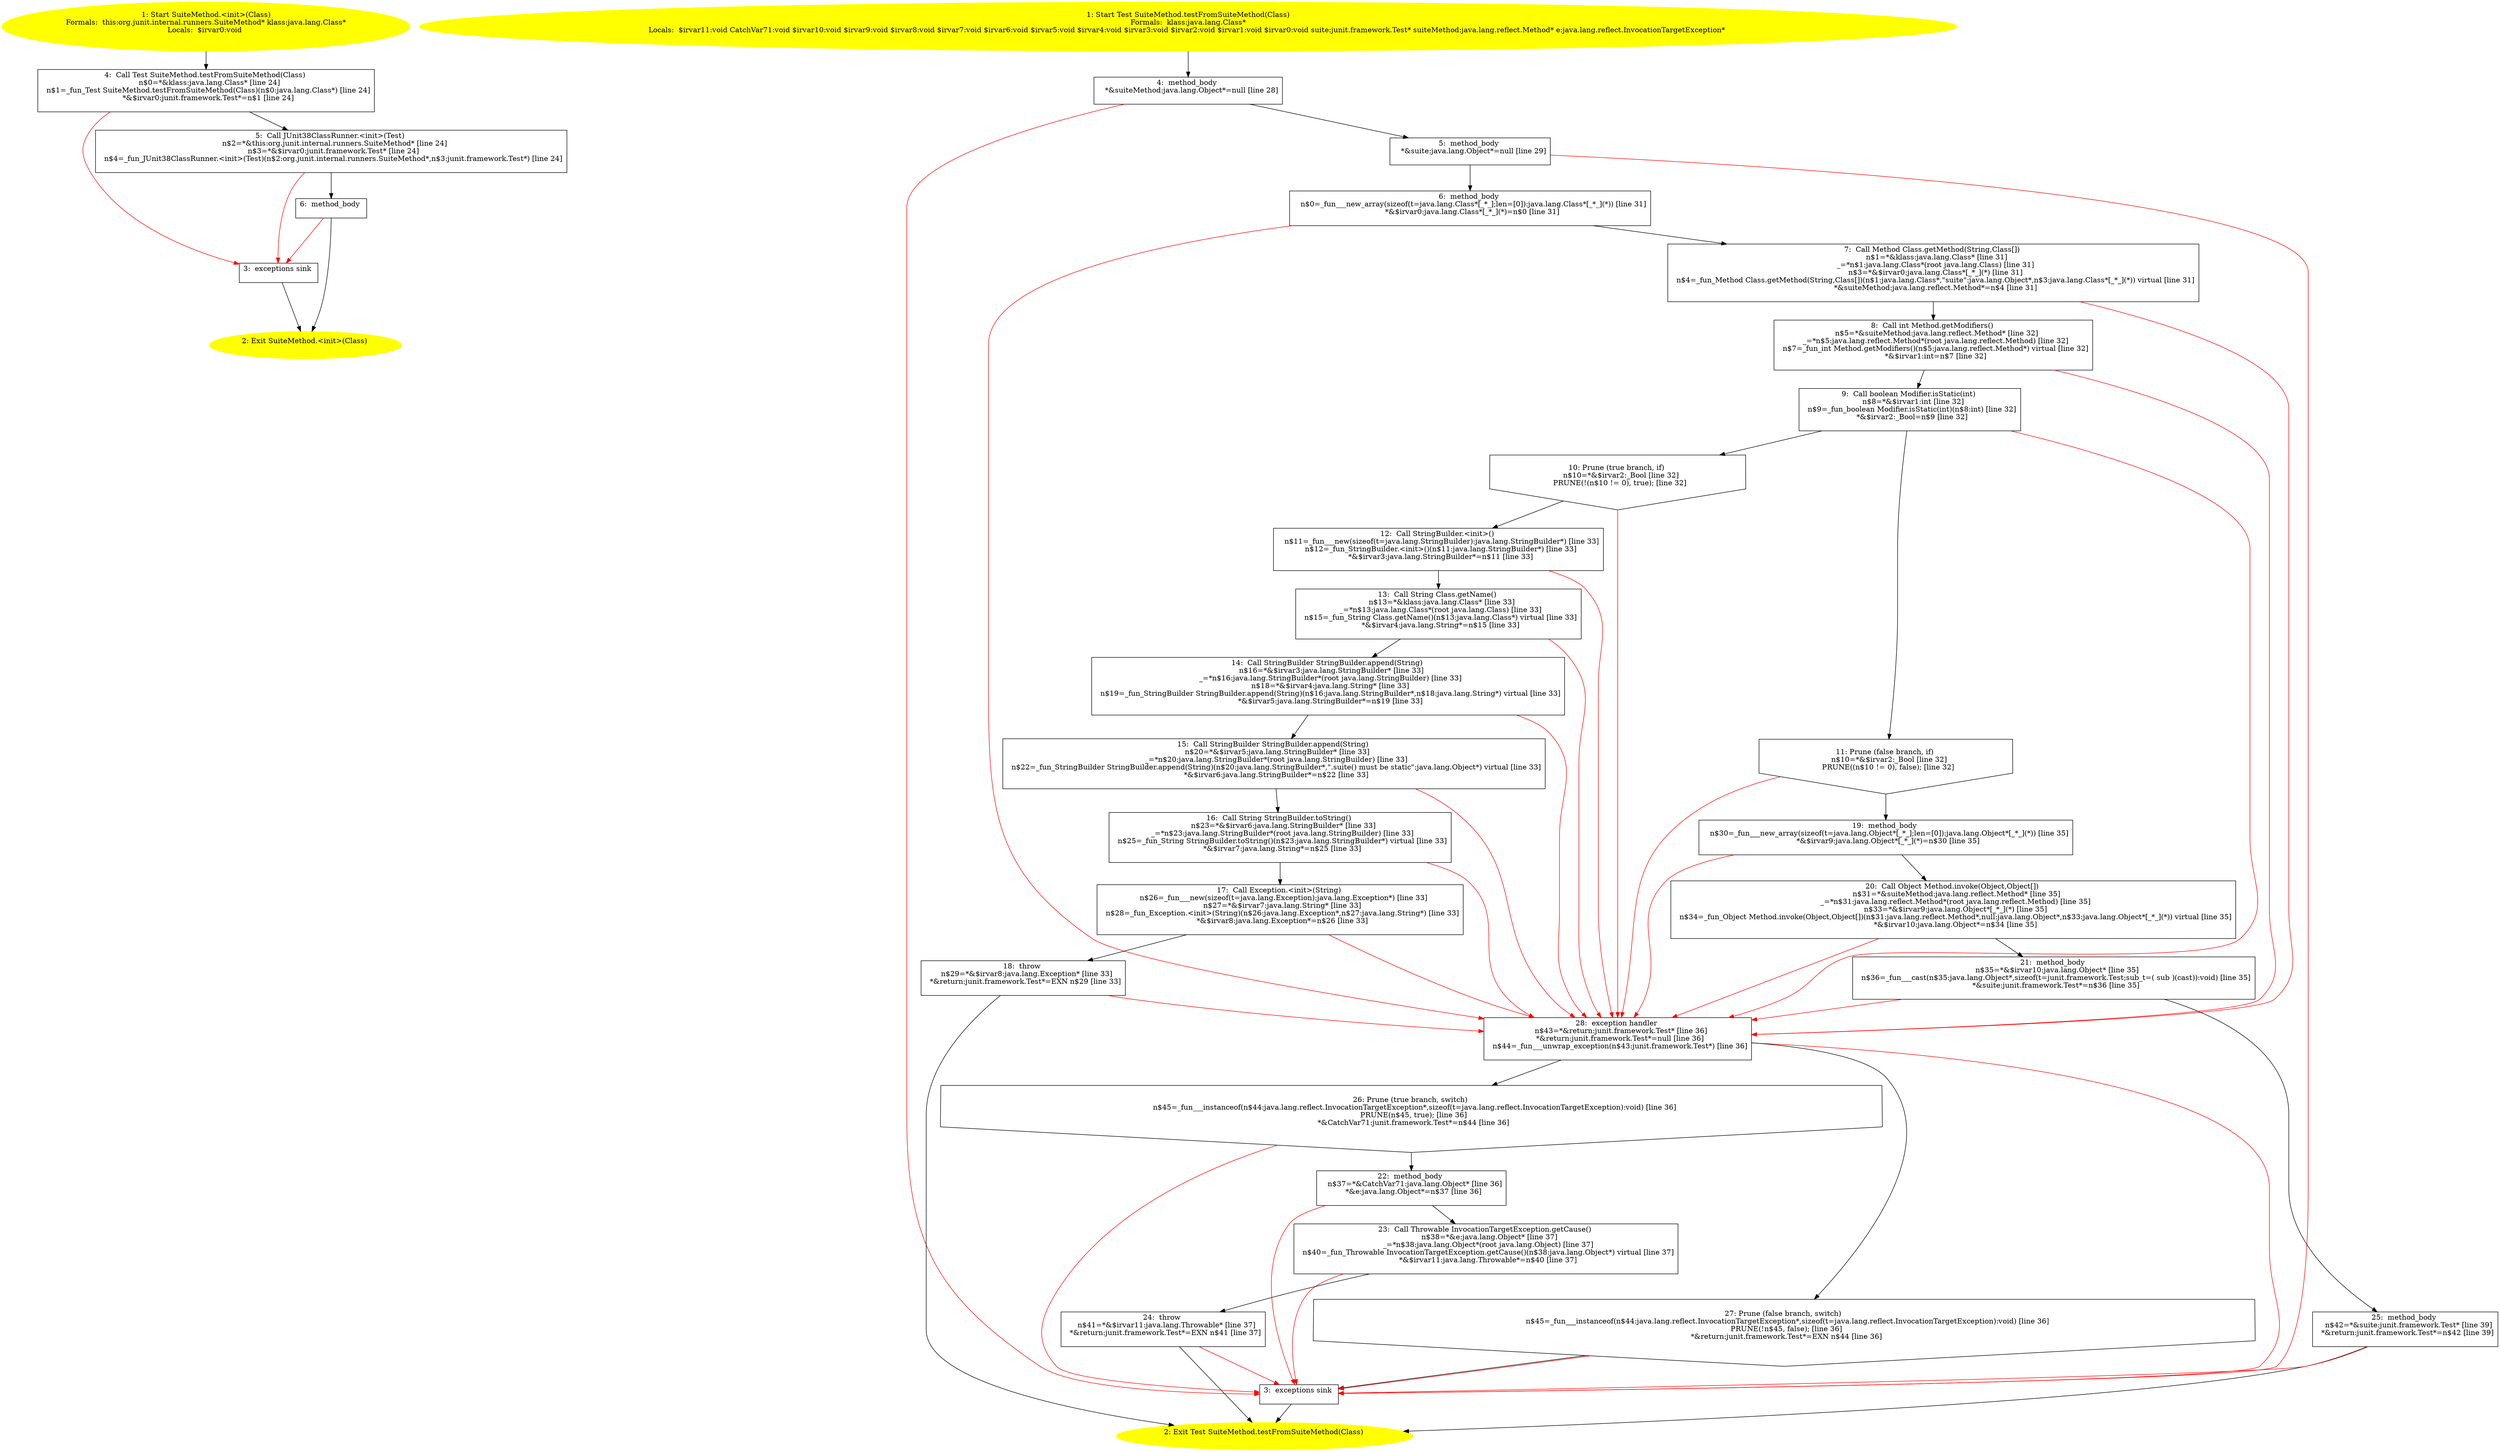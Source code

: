 /* @generated */
digraph cfg {
"org.junit.internal.runners.SuiteMethod.<init>(java.lang.Class).6496d7904030ee5996634e9c64335511_1" [label="1: Start SuiteMethod.<init>(Class)\nFormals:  this:org.junit.internal.runners.SuiteMethod* klass:java.lang.Class*\nLocals:  $irvar0:void \n  " color=yellow style=filled]
	

	 "org.junit.internal.runners.SuiteMethod.<init>(java.lang.Class).6496d7904030ee5996634e9c64335511_1" -> "org.junit.internal.runners.SuiteMethod.<init>(java.lang.Class).6496d7904030ee5996634e9c64335511_4" ;
"org.junit.internal.runners.SuiteMethod.<init>(java.lang.Class).6496d7904030ee5996634e9c64335511_2" [label="2: Exit SuiteMethod.<init>(Class) \n  " color=yellow style=filled]
	

"org.junit.internal.runners.SuiteMethod.<init>(java.lang.Class).6496d7904030ee5996634e9c64335511_3" [label="3:  exceptions sink \n  " shape="box"]
	

	 "org.junit.internal.runners.SuiteMethod.<init>(java.lang.Class).6496d7904030ee5996634e9c64335511_3" -> "org.junit.internal.runners.SuiteMethod.<init>(java.lang.Class).6496d7904030ee5996634e9c64335511_2" ;
"org.junit.internal.runners.SuiteMethod.<init>(java.lang.Class).6496d7904030ee5996634e9c64335511_4" [label="4:  Call Test SuiteMethod.testFromSuiteMethod(Class) \n   n$0=*&klass:java.lang.Class* [line 24]\n  n$1=_fun_Test SuiteMethod.testFromSuiteMethod(Class)(n$0:java.lang.Class*) [line 24]\n  *&$irvar0:junit.framework.Test*=n$1 [line 24]\n " shape="box"]
	

	 "org.junit.internal.runners.SuiteMethod.<init>(java.lang.Class).6496d7904030ee5996634e9c64335511_4" -> "org.junit.internal.runners.SuiteMethod.<init>(java.lang.Class).6496d7904030ee5996634e9c64335511_5" ;
	 "org.junit.internal.runners.SuiteMethod.<init>(java.lang.Class).6496d7904030ee5996634e9c64335511_4" -> "org.junit.internal.runners.SuiteMethod.<init>(java.lang.Class).6496d7904030ee5996634e9c64335511_3" [color="red" ];
"org.junit.internal.runners.SuiteMethod.<init>(java.lang.Class).6496d7904030ee5996634e9c64335511_5" [label="5:  Call JUnit38ClassRunner.<init>(Test) \n   n$2=*&this:org.junit.internal.runners.SuiteMethod* [line 24]\n  n$3=*&$irvar0:junit.framework.Test* [line 24]\n  n$4=_fun_JUnit38ClassRunner.<init>(Test)(n$2:org.junit.internal.runners.SuiteMethod*,n$3:junit.framework.Test*) [line 24]\n " shape="box"]
	

	 "org.junit.internal.runners.SuiteMethod.<init>(java.lang.Class).6496d7904030ee5996634e9c64335511_5" -> "org.junit.internal.runners.SuiteMethod.<init>(java.lang.Class).6496d7904030ee5996634e9c64335511_6" ;
	 "org.junit.internal.runners.SuiteMethod.<init>(java.lang.Class).6496d7904030ee5996634e9c64335511_5" -> "org.junit.internal.runners.SuiteMethod.<init>(java.lang.Class).6496d7904030ee5996634e9c64335511_3" [color="red" ];
"org.junit.internal.runners.SuiteMethod.<init>(java.lang.Class).6496d7904030ee5996634e9c64335511_6" [label="6:  method_body \n  " shape="box"]
	

	 "org.junit.internal.runners.SuiteMethod.<init>(java.lang.Class).6496d7904030ee5996634e9c64335511_6" -> "org.junit.internal.runners.SuiteMethod.<init>(java.lang.Class).6496d7904030ee5996634e9c64335511_2" ;
	 "org.junit.internal.runners.SuiteMethod.<init>(java.lang.Class).6496d7904030ee5996634e9c64335511_6" -> "org.junit.internal.runners.SuiteMethod.<init>(java.lang.Class).6496d7904030ee5996634e9c64335511_3" [color="red" ];
"org.junit.internal.runners.SuiteMethod.testFromSuiteMethod(java.lang.Class):junit.framework.Test.cee27917d4305617596fcb37a3508145_1" [label="1: Start Test SuiteMethod.testFromSuiteMethod(Class)\nFormals:  klass:java.lang.Class*\nLocals:  $irvar11:void CatchVar71:void $irvar10:void $irvar9:void $irvar8:void $irvar7:void $irvar6:void $irvar5:void $irvar4:void $irvar3:void $irvar2:void $irvar1:void $irvar0:void suite:junit.framework.Test* suiteMethod:java.lang.reflect.Method* e:java.lang.reflect.InvocationTargetException* \n  " color=yellow style=filled]
	

	 "org.junit.internal.runners.SuiteMethod.testFromSuiteMethod(java.lang.Class):junit.framework.Test.cee27917d4305617596fcb37a3508145_1" -> "org.junit.internal.runners.SuiteMethod.testFromSuiteMethod(java.lang.Class):junit.framework.Test.cee27917d4305617596fcb37a3508145_4" ;
"org.junit.internal.runners.SuiteMethod.testFromSuiteMethod(java.lang.Class):junit.framework.Test.cee27917d4305617596fcb37a3508145_2" [label="2: Exit Test SuiteMethod.testFromSuiteMethod(Class) \n  " color=yellow style=filled]
	

"org.junit.internal.runners.SuiteMethod.testFromSuiteMethod(java.lang.Class):junit.framework.Test.cee27917d4305617596fcb37a3508145_3" [label="3:  exceptions sink \n  " shape="box"]
	

	 "org.junit.internal.runners.SuiteMethod.testFromSuiteMethod(java.lang.Class):junit.framework.Test.cee27917d4305617596fcb37a3508145_3" -> "org.junit.internal.runners.SuiteMethod.testFromSuiteMethod(java.lang.Class):junit.framework.Test.cee27917d4305617596fcb37a3508145_2" ;
"org.junit.internal.runners.SuiteMethod.testFromSuiteMethod(java.lang.Class):junit.framework.Test.cee27917d4305617596fcb37a3508145_4" [label="4:  method_body \n   *&suiteMethod:java.lang.Object*=null [line 28]\n " shape="box"]
	

	 "org.junit.internal.runners.SuiteMethod.testFromSuiteMethod(java.lang.Class):junit.framework.Test.cee27917d4305617596fcb37a3508145_4" -> "org.junit.internal.runners.SuiteMethod.testFromSuiteMethod(java.lang.Class):junit.framework.Test.cee27917d4305617596fcb37a3508145_5" ;
	 "org.junit.internal.runners.SuiteMethod.testFromSuiteMethod(java.lang.Class):junit.framework.Test.cee27917d4305617596fcb37a3508145_4" -> "org.junit.internal.runners.SuiteMethod.testFromSuiteMethod(java.lang.Class):junit.framework.Test.cee27917d4305617596fcb37a3508145_3" [color="red" ];
"org.junit.internal.runners.SuiteMethod.testFromSuiteMethod(java.lang.Class):junit.framework.Test.cee27917d4305617596fcb37a3508145_5" [label="5:  method_body \n   *&suite:java.lang.Object*=null [line 29]\n " shape="box"]
	

	 "org.junit.internal.runners.SuiteMethod.testFromSuiteMethod(java.lang.Class):junit.framework.Test.cee27917d4305617596fcb37a3508145_5" -> "org.junit.internal.runners.SuiteMethod.testFromSuiteMethod(java.lang.Class):junit.framework.Test.cee27917d4305617596fcb37a3508145_6" ;
	 "org.junit.internal.runners.SuiteMethod.testFromSuiteMethod(java.lang.Class):junit.framework.Test.cee27917d4305617596fcb37a3508145_5" -> "org.junit.internal.runners.SuiteMethod.testFromSuiteMethod(java.lang.Class):junit.framework.Test.cee27917d4305617596fcb37a3508145_3" [color="red" ];
"org.junit.internal.runners.SuiteMethod.testFromSuiteMethod(java.lang.Class):junit.framework.Test.cee27917d4305617596fcb37a3508145_6" [label="6:  method_body \n   n$0=_fun___new_array(sizeof(t=java.lang.Class*[_*_];len=[0]):java.lang.Class*[_*_](*)) [line 31]\n  *&$irvar0:java.lang.Class*[_*_](*)=n$0 [line 31]\n " shape="box"]
	

	 "org.junit.internal.runners.SuiteMethod.testFromSuiteMethod(java.lang.Class):junit.framework.Test.cee27917d4305617596fcb37a3508145_6" -> "org.junit.internal.runners.SuiteMethod.testFromSuiteMethod(java.lang.Class):junit.framework.Test.cee27917d4305617596fcb37a3508145_7" ;
	 "org.junit.internal.runners.SuiteMethod.testFromSuiteMethod(java.lang.Class):junit.framework.Test.cee27917d4305617596fcb37a3508145_6" -> "org.junit.internal.runners.SuiteMethod.testFromSuiteMethod(java.lang.Class):junit.framework.Test.cee27917d4305617596fcb37a3508145_28" [color="red" ];
"org.junit.internal.runners.SuiteMethod.testFromSuiteMethod(java.lang.Class):junit.framework.Test.cee27917d4305617596fcb37a3508145_7" [label="7:  Call Method Class.getMethod(String,Class[]) \n   n$1=*&klass:java.lang.Class* [line 31]\n  _=*n$1:java.lang.Class*(root java.lang.Class) [line 31]\n  n$3=*&$irvar0:java.lang.Class*[_*_](*) [line 31]\n  n$4=_fun_Method Class.getMethod(String,Class[])(n$1:java.lang.Class*,\"suite\":java.lang.Object*,n$3:java.lang.Class*[_*_](*)) virtual [line 31]\n  *&suiteMethod:java.lang.reflect.Method*=n$4 [line 31]\n " shape="box"]
	

	 "org.junit.internal.runners.SuiteMethod.testFromSuiteMethod(java.lang.Class):junit.framework.Test.cee27917d4305617596fcb37a3508145_7" -> "org.junit.internal.runners.SuiteMethod.testFromSuiteMethod(java.lang.Class):junit.framework.Test.cee27917d4305617596fcb37a3508145_8" ;
	 "org.junit.internal.runners.SuiteMethod.testFromSuiteMethod(java.lang.Class):junit.framework.Test.cee27917d4305617596fcb37a3508145_7" -> "org.junit.internal.runners.SuiteMethod.testFromSuiteMethod(java.lang.Class):junit.framework.Test.cee27917d4305617596fcb37a3508145_28" [color="red" ];
"org.junit.internal.runners.SuiteMethod.testFromSuiteMethod(java.lang.Class):junit.framework.Test.cee27917d4305617596fcb37a3508145_8" [label="8:  Call int Method.getModifiers() \n   n$5=*&suiteMethod:java.lang.reflect.Method* [line 32]\n  _=*n$5:java.lang.reflect.Method*(root java.lang.reflect.Method) [line 32]\n  n$7=_fun_int Method.getModifiers()(n$5:java.lang.reflect.Method*) virtual [line 32]\n  *&$irvar1:int=n$7 [line 32]\n " shape="box"]
	

	 "org.junit.internal.runners.SuiteMethod.testFromSuiteMethod(java.lang.Class):junit.framework.Test.cee27917d4305617596fcb37a3508145_8" -> "org.junit.internal.runners.SuiteMethod.testFromSuiteMethod(java.lang.Class):junit.framework.Test.cee27917d4305617596fcb37a3508145_9" ;
	 "org.junit.internal.runners.SuiteMethod.testFromSuiteMethod(java.lang.Class):junit.framework.Test.cee27917d4305617596fcb37a3508145_8" -> "org.junit.internal.runners.SuiteMethod.testFromSuiteMethod(java.lang.Class):junit.framework.Test.cee27917d4305617596fcb37a3508145_28" [color="red" ];
"org.junit.internal.runners.SuiteMethod.testFromSuiteMethod(java.lang.Class):junit.framework.Test.cee27917d4305617596fcb37a3508145_9" [label="9:  Call boolean Modifier.isStatic(int) \n   n$8=*&$irvar1:int [line 32]\n  n$9=_fun_boolean Modifier.isStatic(int)(n$8:int) [line 32]\n  *&$irvar2:_Bool=n$9 [line 32]\n " shape="box"]
	

	 "org.junit.internal.runners.SuiteMethod.testFromSuiteMethod(java.lang.Class):junit.framework.Test.cee27917d4305617596fcb37a3508145_9" -> "org.junit.internal.runners.SuiteMethod.testFromSuiteMethod(java.lang.Class):junit.framework.Test.cee27917d4305617596fcb37a3508145_10" ;
	 "org.junit.internal.runners.SuiteMethod.testFromSuiteMethod(java.lang.Class):junit.framework.Test.cee27917d4305617596fcb37a3508145_9" -> "org.junit.internal.runners.SuiteMethod.testFromSuiteMethod(java.lang.Class):junit.framework.Test.cee27917d4305617596fcb37a3508145_11" ;
	 "org.junit.internal.runners.SuiteMethod.testFromSuiteMethod(java.lang.Class):junit.framework.Test.cee27917d4305617596fcb37a3508145_9" -> "org.junit.internal.runners.SuiteMethod.testFromSuiteMethod(java.lang.Class):junit.framework.Test.cee27917d4305617596fcb37a3508145_28" [color="red" ];
"org.junit.internal.runners.SuiteMethod.testFromSuiteMethod(java.lang.Class):junit.framework.Test.cee27917d4305617596fcb37a3508145_10" [label="10: Prune (true branch, if) \n   n$10=*&$irvar2:_Bool [line 32]\n  PRUNE(!(n$10 != 0), true); [line 32]\n " shape="invhouse"]
	

	 "org.junit.internal.runners.SuiteMethod.testFromSuiteMethod(java.lang.Class):junit.framework.Test.cee27917d4305617596fcb37a3508145_10" -> "org.junit.internal.runners.SuiteMethod.testFromSuiteMethod(java.lang.Class):junit.framework.Test.cee27917d4305617596fcb37a3508145_12" ;
	 "org.junit.internal.runners.SuiteMethod.testFromSuiteMethod(java.lang.Class):junit.framework.Test.cee27917d4305617596fcb37a3508145_10" -> "org.junit.internal.runners.SuiteMethod.testFromSuiteMethod(java.lang.Class):junit.framework.Test.cee27917d4305617596fcb37a3508145_28" [color="red" ];
"org.junit.internal.runners.SuiteMethod.testFromSuiteMethod(java.lang.Class):junit.framework.Test.cee27917d4305617596fcb37a3508145_11" [label="11: Prune (false branch, if) \n   n$10=*&$irvar2:_Bool [line 32]\n  PRUNE((n$10 != 0), false); [line 32]\n " shape="invhouse"]
	

	 "org.junit.internal.runners.SuiteMethod.testFromSuiteMethod(java.lang.Class):junit.framework.Test.cee27917d4305617596fcb37a3508145_11" -> "org.junit.internal.runners.SuiteMethod.testFromSuiteMethod(java.lang.Class):junit.framework.Test.cee27917d4305617596fcb37a3508145_19" ;
	 "org.junit.internal.runners.SuiteMethod.testFromSuiteMethod(java.lang.Class):junit.framework.Test.cee27917d4305617596fcb37a3508145_11" -> "org.junit.internal.runners.SuiteMethod.testFromSuiteMethod(java.lang.Class):junit.framework.Test.cee27917d4305617596fcb37a3508145_28" [color="red" ];
"org.junit.internal.runners.SuiteMethod.testFromSuiteMethod(java.lang.Class):junit.framework.Test.cee27917d4305617596fcb37a3508145_12" [label="12:  Call StringBuilder.<init>() \n   n$11=_fun___new(sizeof(t=java.lang.StringBuilder):java.lang.StringBuilder*) [line 33]\n  n$12=_fun_StringBuilder.<init>()(n$11:java.lang.StringBuilder*) [line 33]\n  *&$irvar3:java.lang.StringBuilder*=n$11 [line 33]\n " shape="box"]
	

	 "org.junit.internal.runners.SuiteMethod.testFromSuiteMethod(java.lang.Class):junit.framework.Test.cee27917d4305617596fcb37a3508145_12" -> "org.junit.internal.runners.SuiteMethod.testFromSuiteMethod(java.lang.Class):junit.framework.Test.cee27917d4305617596fcb37a3508145_13" ;
	 "org.junit.internal.runners.SuiteMethod.testFromSuiteMethod(java.lang.Class):junit.framework.Test.cee27917d4305617596fcb37a3508145_12" -> "org.junit.internal.runners.SuiteMethod.testFromSuiteMethod(java.lang.Class):junit.framework.Test.cee27917d4305617596fcb37a3508145_28" [color="red" ];
"org.junit.internal.runners.SuiteMethod.testFromSuiteMethod(java.lang.Class):junit.framework.Test.cee27917d4305617596fcb37a3508145_13" [label="13:  Call String Class.getName() \n   n$13=*&klass:java.lang.Class* [line 33]\n  _=*n$13:java.lang.Class*(root java.lang.Class) [line 33]\n  n$15=_fun_String Class.getName()(n$13:java.lang.Class*) virtual [line 33]\n  *&$irvar4:java.lang.String*=n$15 [line 33]\n " shape="box"]
	

	 "org.junit.internal.runners.SuiteMethod.testFromSuiteMethod(java.lang.Class):junit.framework.Test.cee27917d4305617596fcb37a3508145_13" -> "org.junit.internal.runners.SuiteMethod.testFromSuiteMethod(java.lang.Class):junit.framework.Test.cee27917d4305617596fcb37a3508145_14" ;
	 "org.junit.internal.runners.SuiteMethod.testFromSuiteMethod(java.lang.Class):junit.framework.Test.cee27917d4305617596fcb37a3508145_13" -> "org.junit.internal.runners.SuiteMethod.testFromSuiteMethod(java.lang.Class):junit.framework.Test.cee27917d4305617596fcb37a3508145_28" [color="red" ];
"org.junit.internal.runners.SuiteMethod.testFromSuiteMethod(java.lang.Class):junit.framework.Test.cee27917d4305617596fcb37a3508145_14" [label="14:  Call StringBuilder StringBuilder.append(String) \n   n$16=*&$irvar3:java.lang.StringBuilder* [line 33]\n  _=*n$16:java.lang.StringBuilder*(root java.lang.StringBuilder) [line 33]\n  n$18=*&$irvar4:java.lang.String* [line 33]\n  n$19=_fun_StringBuilder StringBuilder.append(String)(n$16:java.lang.StringBuilder*,n$18:java.lang.String*) virtual [line 33]\n  *&$irvar5:java.lang.StringBuilder*=n$19 [line 33]\n " shape="box"]
	

	 "org.junit.internal.runners.SuiteMethod.testFromSuiteMethod(java.lang.Class):junit.framework.Test.cee27917d4305617596fcb37a3508145_14" -> "org.junit.internal.runners.SuiteMethod.testFromSuiteMethod(java.lang.Class):junit.framework.Test.cee27917d4305617596fcb37a3508145_15" ;
	 "org.junit.internal.runners.SuiteMethod.testFromSuiteMethod(java.lang.Class):junit.framework.Test.cee27917d4305617596fcb37a3508145_14" -> "org.junit.internal.runners.SuiteMethod.testFromSuiteMethod(java.lang.Class):junit.framework.Test.cee27917d4305617596fcb37a3508145_28" [color="red" ];
"org.junit.internal.runners.SuiteMethod.testFromSuiteMethod(java.lang.Class):junit.framework.Test.cee27917d4305617596fcb37a3508145_15" [label="15:  Call StringBuilder StringBuilder.append(String) \n   n$20=*&$irvar5:java.lang.StringBuilder* [line 33]\n  _=*n$20:java.lang.StringBuilder*(root java.lang.StringBuilder) [line 33]\n  n$22=_fun_StringBuilder StringBuilder.append(String)(n$20:java.lang.StringBuilder*,\".suite() must be static\":java.lang.Object*) virtual [line 33]\n  *&$irvar6:java.lang.StringBuilder*=n$22 [line 33]\n " shape="box"]
	

	 "org.junit.internal.runners.SuiteMethod.testFromSuiteMethod(java.lang.Class):junit.framework.Test.cee27917d4305617596fcb37a3508145_15" -> "org.junit.internal.runners.SuiteMethod.testFromSuiteMethod(java.lang.Class):junit.framework.Test.cee27917d4305617596fcb37a3508145_16" ;
	 "org.junit.internal.runners.SuiteMethod.testFromSuiteMethod(java.lang.Class):junit.framework.Test.cee27917d4305617596fcb37a3508145_15" -> "org.junit.internal.runners.SuiteMethod.testFromSuiteMethod(java.lang.Class):junit.framework.Test.cee27917d4305617596fcb37a3508145_28" [color="red" ];
"org.junit.internal.runners.SuiteMethod.testFromSuiteMethod(java.lang.Class):junit.framework.Test.cee27917d4305617596fcb37a3508145_16" [label="16:  Call String StringBuilder.toString() \n   n$23=*&$irvar6:java.lang.StringBuilder* [line 33]\n  _=*n$23:java.lang.StringBuilder*(root java.lang.StringBuilder) [line 33]\n  n$25=_fun_String StringBuilder.toString()(n$23:java.lang.StringBuilder*) virtual [line 33]\n  *&$irvar7:java.lang.String*=n$25 [line 33]\n " shape="box"]
	

	 "org.junit.internal.runners.SuiteMethod.testFromSuiteMethod(java.lang.Class):junit.framework.Test.cee27917d4305617596fcb37a3508145_16" -> "org.junit.internal.runners.SuiteMethod.testFromSuiteMethod(java.lang.Class):junit.framework.Test.cee27917d4305617596fcb37a3508145_17" ;
	 "org.junit.internal.runners.SuiteMethod.testFromSuiteMethod(java.lang.Class):junit.framework.Test.cee27917d4305617596fcb37a3508145_16" -> "org.junit.internal.runners.SuiteMethod.testFromSuiteMethod(java.lang.Class):junit.framework.Test.cee27917d4305617596fcb37a3508145_28" [color="red" ];
"org.junit.internal.runners.SuiteMethod.testFromSuiteMethod(java.lang.Class):junit.framework.Test.cee27917d4305617596fcb37a3508145_17" [label="17:  Call Exception.<init>(String) \n   n$26=_fun___new(sizeof(t=java.lang.Exception):java.lang.Exception*) [line 33]\n  n$27=*&$irvar7:java.lang.String* [line 33]\n  n$28=_fun_Exception.<init>(String)(n$26:java.lang.Exception*,n$27:java.lang.String*) [line 33]\n  *&$irvar8:java.lang.Exception*=n$26 [line 33]\n " shape="box"]
	

	 "org.junit.internal.runners.SuiteMethod.testFromSuiteMethod(java.lang.Class):junit.framework.Test.cee27917d4305617596fcb37a3508145_17" -> "org.junit.internal.runners.SuiteMethod.testFromSuiteMethod(java.lang.Class):junit.framework.Test.cee27917d4305617596fcb37a3508145_18" ;
	 "org.junit.internal.runners.SuiteMethod.testFromSuiteMethod(java.lang.Class):junit.framework.Test.cee27917d4305617596fcb37a3508145_17" -> "org.junit.internal.runners.SuiteMethod.testFromSuiteMethod(java.lang.Class):junit.framework.Test.cee27917d4305617596fcb37a3508145_28" [color="red" ];
"org.junit.internal.runners.SuiteMethod.testFromSuiteMethod(java.lang.Class):junit.framework.Test.cee27917d4305617596fcb37a3508145_18" [label="18:  throw \n   n$29=*&$irvar8:java.lang.Exception* [line 33]\n  *&return:junit.framework.Test*=EXN n$29 [line 33]\n " shape="box"]
	

	 "org.junit.internal.runners.SuiteMethod.testFromSuiteMethod(java.lang.Class):junit.framework.Test.cee27917d4305617596fcb37a3508145_18" -> "org.junit.internal.runners.SuiteMethod.testFromSuiteMethod(java.lang.Class):junit.framework.Test.cee27917d4305617596fcb37a3508145_2" ;
	 "org.junit.internal.runners.SuiteMethod.testFromSuiteMethod(java.lang.Class):junit.framework.Test.cee27917d4305617596fcb37a3508145_18" -> "org.junit.internal.runners.SuiteMethod.testFromSuiteMethod(java.lang.Class):junit.framework.Test.cee27917d4305617596fcb37a3508145_28" [color="red" ];
"org.junit.internal.runners.SuiteMethod.testFromSuiteMethod(java.lang.Class):junit.framework.Test.cee27917d4305617596fcb37a3508145_19" [label="19:  method_body \n   n$30=_fun___new_array(sizeof(t=java.lang.Object*[_*_];len=[0]):java.lang.Object*[_*_](*)) [line 35]\n  *&$irvar9:java.lang.Object*[_*_](*)=n$30 [line 35]\n " shape="box"]
	

	 "org.junit.internal.runners.SuiteMethod.testFromSuiteMethod(java.lang.Class):junit.framework.Test.cee27917d4305617596fcb37a3508145_19" -> "org.junit.internal.runners.SuiteMethod.testFromSuiteMethod(java.lang.Class):junit.framework.Test.cee27917d4305617596fcb37a3508145_20" ;
	 "org.junit.internal.runners.SuiteMethod.testFromSuiteMethod(java.lang.Class):junit.framework.Test.cee27917d4305617596fcb37a3508145_19" -> "org.junit.internal.runners.SuiteMethod.testFromSuiteMethod(java.lang.Class):junit.framework.Test.cee27917d4305617596fcb37a3508145_28" [color="red" ];
"org.junit.internal.runners.SuiteMethod.testFromSuiteMethod(java.lang.Class):junit.framework.Test.cee27917d4305617596fcb37a3508145_20" [label="20:  Call Object Method.invoke(Object,Object[]) \n   n$31=*&suiteMethod:java.lang.reflect.Method* [line 35]\n  _=*n$31:java.lang.reflect.Method*(root java.lang.reflect.Method) [line 35]\n  n$33=*&$irvar9:java.lang.Object*[_*_](*) [line 35]\n  n$34=_fun_Object Method.invoke(Object,Object[])(n$31:java.lang.reflect.Method*,null:java.lang.Object*,n$33:java.lang.Object*[_*_](*)) virtual [line 35]\n  *&$irvar10:java.lang.Object*=n$34 [line 35]\n " shape="box"]
	

	 "org.junit.internal.runners.SuiteMethod.testFromSuiteMethod(java.lang.Class):junit.framework.Test.cee27917d4305617596fcb37a3508145_20" -> "org.junit.internal.runners.SuiteMethod.testFromSuiteMethod(java.lang.Class):junit.framework.Test.cee27917d4305617596fcb37a3508145_21" ;
	 "org.junit.internal.runners.SuiteMethod.testFromSuiteMethod(java.lang.Class):junit.framework.Test.cee27917d4305617596fcb37a3508145_20" -> "org.junit.internal.runners.SuiteMethod.testFromSuiteMethod(java.lang.Class):junit.framework.Test.cee27917d4305617596fcb37a3508145_28" [color="red" ];
"org.junit.internal.runners.SuiteMethod.testFromSuiteMethod(java.lang.Class):junit.framework.Test.cee27917d4305617596fcb37a3508145_21" [label="21:  method_body \n   n$35=*&$irvar10:java.lang.Object* [line 35]\n  n$36=_fun___cast(n$35:java.lang.Object*,sizeof(t=junit.framework.Test;sub_t=( sub )(cast)):void) [line 35]\n  *&suite:junit.framework.Test*=n$36 [line 35]\n " shape="box"]
	

	 "org.junit.internal.runners.SuiteMethod.testFromSuiteMethod(java.lang.Class):junit.framework.Test.cee27917d4305617596fcb37a3508145_21" -> "org.junit.internal.runners.SuiteMethod.testFromSuiteMethod(java.lang.Class):junit.framework.Test.cee27917d4305617596fcb37a3508145_25" ;
	 "org.junit.internal.runners.SuiteMethod.testFromSuiteMethod(java.lang.Class):junit.framework.Test.cee27917d4305617596fcb37a3508145_21" -> "org.junit.internal.runners.SuiteMethod.testFromSuiteMethod(java.lang.Class):junit.framework.Test.cee27917d4305617596fcb37a3508145_28" [color="red" ];
"org.junit.internal.runners.SuiteMethod.testFromSuiteMethod(java.lang.Class):junit.framework.Test.cee27917d4305617596fcb37a3508145_22" [label="22:  method_body \n   n$37=*&CatchVar71:java.lang.Object* [line 36]\n  *&e:java.lang.Object*=n$37 [line 36]\n " shape="box"]
	

	 "org.junit.internal.runners.SuiteMethod.testFromSuiteMethod(java.lang.Class):junit.framework.Test.cee27917d4305617596fcb37a3508145_22" -> "org.junit.internal.runners.SuiteMethod.testFromSuiteMethod(java.lang.Class):junit.framework.Test.cee27917d4305617596fcb37a3508145_23" ;
	 "org.junit.internal.runners.SuiteMethod.testFromSuiteMethod(java.lang.Class):junit.framework.Test.cee27917d4305617596fcb37a3508145_22" -> "org.junit.internal.runners.SuiteMethod.testFromSuiteMethod(java.lang.Class):junit.framework.Test.cee27917d4305617596fcb37a3508145_3" [color="red" ];
"org.junit.internal.runners.SuiteMethod.testFromSuiteMethod(java.lang.Class):junit.framework.Test.cee27917d4305617596fcb37a3508145_23" [label="23:  Call Throwable InvocationTargetException.getCause() \n   n$38=*&e:java.lang.Object* [line 37]\n  _=*n$38:java.lang.Object*(root java.lang.Object) [line 37]\n  n$40=_fun_Throwable InvocationTargetException.getCause()(n$38:java.lang.Object*) virtual [line 37]\n  *&$irvar11:java.lang.Throwable*=n$40 [line 37]\n " shape="box"]
	

	 "org.junit.internal.runners.SuiteMethod.testFromSuiteMethod(java.lang.Class):junit.framework.Test.cee27917d4305617596fcb37a3508145_23" -> "org.junit.internal.runners.SuiteMethod.testFromSuiteMethod(java.lang.Class):junit.framework.Test.cee27917d4305617596fcb37a3508145_24" ;
	 "org.junit.internal.runners.SuiteMethod.testFromSuiteMethod(java.lang.Class):junit.framework.Test.cee27917d4305617596fcb37a3508145_23" -> "org.junit.internal.runners.SuiteMethod.testFromSuiteMethod(java.lang.Class):junit.framework.Test.cee27917d4305617596fcb37a3508145_3" [color="red" ];
"org.junit.internal.runners.SuiteMethod.testFromSuiteMethod(java.lang.Class):junit.framework.Test.cee27917d4305617596fcb37a3508145_24" [label="24:  throw \n   n$41=*&$irvar11:java.lang.Throwable* [line 37]\n  *&return:junit.framework.Test*=EXN n$41 [line 37]\n " shape="box"]
	

	 "org.junit.internal.runners.SuiteMethod.testFromSuiteMethod(java.lang.Class):junit.framework.Test.cee27917d4305617596fcb37a3508145_24" -> "org.junit.internal.runners.SuiteMethod.testFromSuiteMethod(java.lang.Class):junit.framework.Test.cee27917d4305617596fcb37a3508145_2" ;
	 "org.junit.internal.runners.SuiteMethod.testFromSuiteMethod(java.lang.Class):junit.framework.Test.cee27917d4305617596fcb37a3508145_24" -> "org.junit.internal.runners.SuiteMethod.testFromSuiteMethod(java.lang.Class):junit.framework.Test.cee27917d4305617596fcb37a3508145_3" [color="red" ];
"org.junit.internal.runners.SuiteMethod.testFromSuiteMethod(java.lang.Class):junit.framework.Test.cee27917d4305617596fcb37a3508145_25" [label="25:  method_body \n   n$42=*&suite:junit.framework.Test* [line 39]\n  *&return:junit.framework.Test*=n$42 [line 39]\n " shape="box"]
	

	 "org.junit.internal.runners.SuiteMethod.testFromSuiteMethod(java.lang.Class):junit.framework.Test.cee27917d4305617596fcb37a3508145_25" -> "org.junit.internal.runners.SuiteMethod.testFromSuiteMethod(java.lang.Class):junit.framework.Test.cee27917d4305617596fcb37a3508145_2" ;
	 "org.junit.internal.runners.SuiteMethod.testFromSuiteMethod(java.lang.Class):junit.framework.Test.cee27917d4305617596fcb37a3508145_25" -> "org.junit.internal.runners.SuiteMethod.testFromSuiteMethod(java.lang.Class):junit.framework.Test.cee27917d4305617596fcb37a3508145_3" [color="red" ];
"org.junit.internal.runners.SuiteMethod.testFromSuiteMethod(java.lang.Class):junit.framework.Test.cee27917d4305617596fcb37a3508145_26" [label="26: Prune (true branch, switch) \n   n$45=_fun___instanceof(n$44:java.lang.reflect.InvocationTargetException*,sizeof(t=java.lang.reflect.InvocationTargetException):void) [line 36]\n  PRUNE(n$45, true); [line 36]\n  *&CatchVar71:junit.framework.Test*=n$44 [line 36]\n " shape="invhouse"]
	

	 "org.junit.internal.runners.SuiteMethod.testFromSuiteMethod(java.lang.Class):junit.framework.Test.cee27917d4305617596fcb37a3508145_26" -> "org.junit.internal.runners.SuiteMethod.testFromSuiteMethod(java.lang.Class):junit.framework.Test.cee27917d4305617596fcb37a3508145_22" ;
	 "org.junit.internal.runners.SuiteMethod.testFromSuiteMethod(java.lang.Class):junit.framework.Test.cee27917d4305617596fcb37a3508145_26" -> "org.junit.internal.runners.SuiteMethod.testFromSuiteMethod(java.lang.Class):junit.framework.Test.cee27917d4305617596fcb37a3508145_3" [color="red" ];
"org.junit.internal.runners.SuiteMethod.testFromSuiteMethod(java.lang.Class):junit.framework.Test.cee27917d4305617596fcb37a3508145_27" [label="27: Prune (false branch, switch) \n   n$45=_fun___instanceof(n$44:java.lang.reflect.InvocationTargetException*,sizeof(t=java.lang.reflect.InvocationTargetException):void) [line 36]\n  PRUNE(!n$45, false); [line 36]\n  *&return:junit.framework.Test*=EXN n$44 [line 36]\n " shape="invhouse"]
	

	 "org.junit.internal.runners.SuiteMethod.testFromSuiteMethod(java.lang.Class):junit.framework.Test.cee27917d4305617596fcb37a3508145_27" -> "org.junit.internal.runners.SuiteMethod.testFromSuiteMethod(java.lang.Class):junit.framework.Test.cee27917d4305617596fcb37a3508145_3" ;
	 "org.junit.internal.runners.SuiteMethod.testFromSuiteMethod(java.lang.Class):junit.framework.Test.cee27917d4305617596fcb37a3508145_27" -> "org.junit.internal.runners.SuiteMethod.testFromSuiteMethod(java.lang.Class):junit.framework.Test.cee27917d4305617596fcb37a3508145_3" [color="red" ];
"org.junit.internal.runners.SuiteMethod.testFromSuiteMethod(java.lang.Class):junit.framework.Test.cee27917d4305617596fcb37a3508145_28" [label="28:  exception handler \n   n$43=*&return:junit.framework.Test* [line 36]\n  *&return:junit.framework.Test*=null [line 36]\n  n$44=_fun___unwrap_exception(n$43:junit.framework.Test*) [line 36]\n " shape="box"]
	

	 "org.junit.internal.runners.SuiteMethod.testFromSuiteMethod(java.lang.Class):junit.framework.Test.cee27917d4305617596fcb37a3508145_28" -> "org.junit.internal.runners.SuiteMethod.testFromSuiteMethod(java.lang.Class):junit.framework.Test.cee27917d4305617596fcb37a3508145_26" ;
	 "org.junit.internal.runners.SuiteMethod.testFromSuiteMethod(java.lang.Class):junit.framework.Test.cee27917d4305617596fcb37a3508145_28" -> "org.junit.internal.runners.SuiteMethod.testFromSuiteMethod(java.lang.Class):junit.framework.Test.cee27917d4305617596fcb37a3508145_27" ;
	 "org.junit.internal.runners.SuiteMethod.testFromSuiteMethod(java.lang.Class):junit.framework.Test.cee27917d4305617596fcb37a3508145_28" -> "org.junit.internal.runners.SuiteMethod.testFromSuiteMethod(java.lang.Class):junit.framework.Test.cee27917d4305617596fcb37a3508145_3" [color="red" ];
}
